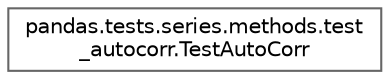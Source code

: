 digraph "Graphical Class Hierarchy"
{
 // LATEX_PDF_SIZE
  bgcolor="transparent";
  edge [fontname=Helvetica,fontsize=10,labelfontname=Helvetica,labelfontsize=10];
  node [fontname=Helvetica,fontsize=10,shape=box,height=0.2,width=0.4];
  rankdir="LR";
  Node0 [id="Node000000",label="pandas.tests.series.methods.test\l_autocorr.TestAutoCorr",height=0.2,width=0.4,color="grey40", fillcolor="white", style="filled",URL="$d1/d1f/classpandas_1_1tests_1_1series_1_1methods_1_1test__autocorr_1_1TestAutoCorr.html",tooltip=" "];
}

